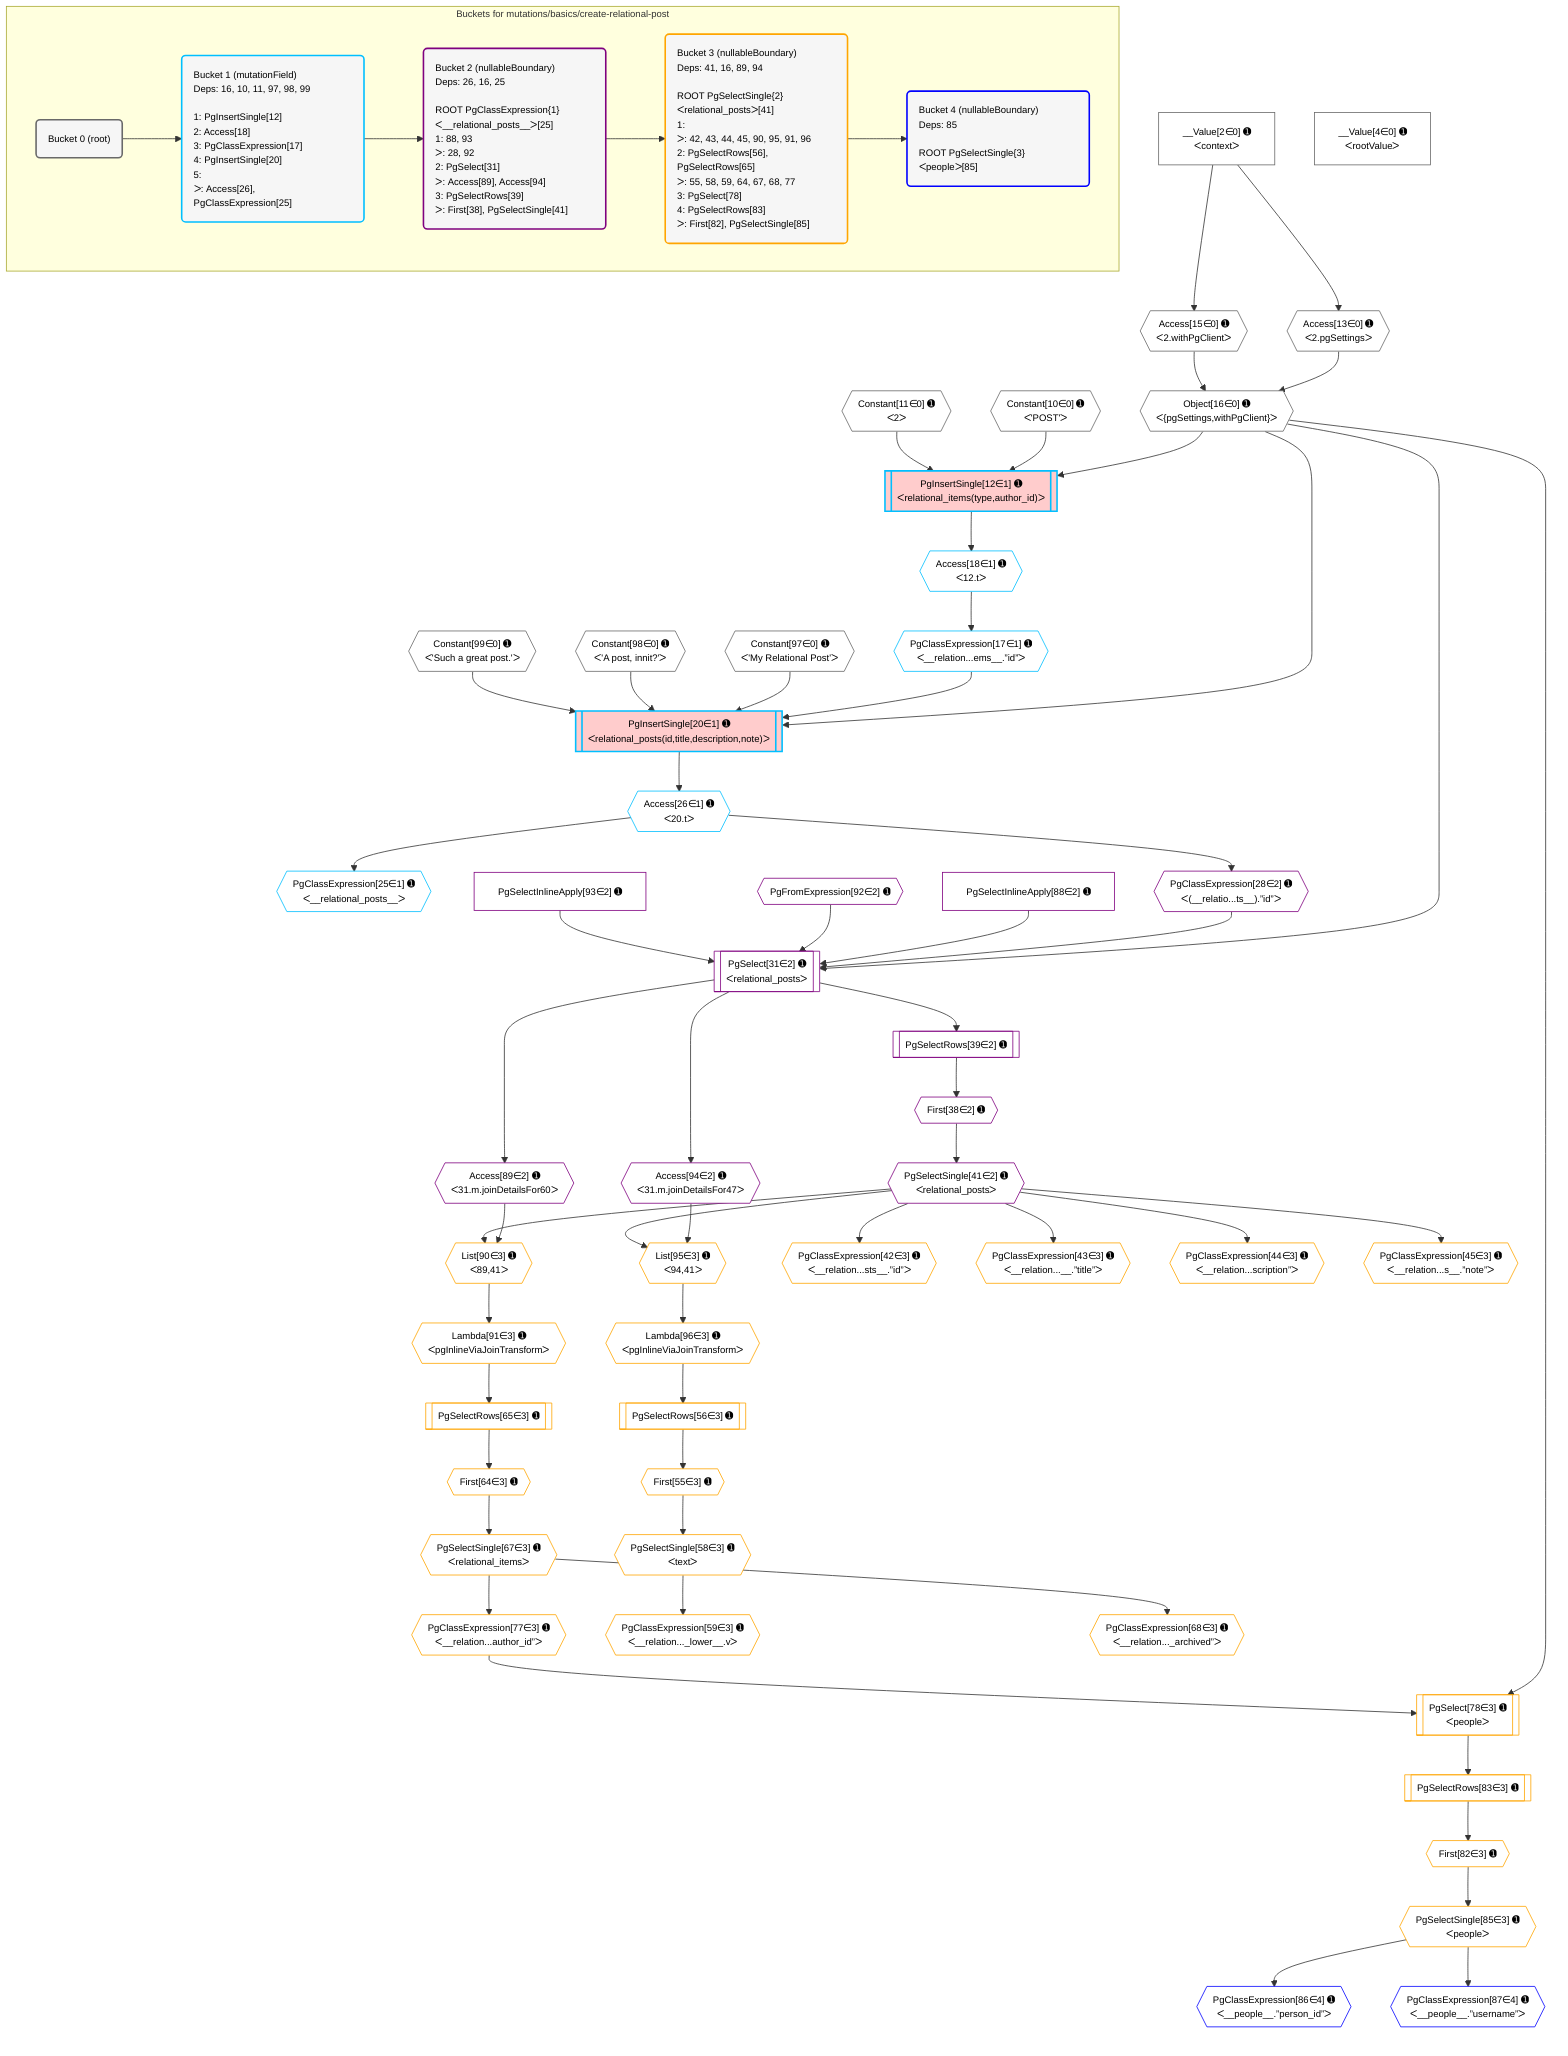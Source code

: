 %%{init: {'themeVariables': { 'fontSize': '12px'}}}%%
graph TD
    classDef path fill:#eee,stroke:#000,color:#000
    classDef plan fill:#fff,stroke-width:1px,color:#000
    classDef itemplan fill:#fff,stroke-width:2px,color:#000
    classDef unbatchedplan fill:#dff,stroke-width:1px,color:#000
    classDef sideeffectplan fill:#fcc,stroke-width:2px,color:#000
    classDef bucket fill:#f6f6f6,color:#000,stroke-width:2px,text-align:left

    subgraph "Buckets for mutations/basics/create-relational-post"
    Bucket0("Bucket 0 (root)"):::bucket
    Bucket1("Bucket 1 (mutationField)<br />Deps: 16, 10, 11, 97, 98, 99<br /><br />1: PgInsertSingle[12]<br />2: Access[18]<br />3: PgClassExpression[17]<br />4: PgInsertSingle[20]<br />5: <br />ᐳ: Access[26], PgClassExpression[25]"):::bucket
    Bucket2("Bucket 2 (nullableBoundary)<br />Deps: 26, 16, 25<br /><br />ROOT PgClassExpression{1}ᐸ__relational_posts__ᐳ[25]<br />1: 88, 93<br />ᐳ: 28, 92<br />2: PgSelect[31]<br />ᐳ: Access[89], Access[94]<br />3: PgSelectRows[39]<br />ᐳ: First[38], PgSelectSingle[41]"):::bucket
    Bucket3("Bucket 3 (nullableBoundary)<br />Deps: 41, 16, 89, 94<br /><br />ROOT PgSelectSingle{2}ᐸrelational_postsᐳ[41]<br />1: <br />ᐳ: 42, 43, 44, 45, 90, 95, 91, 96<br />2: PgSelectRows[56], PgSelectRows[65]<br />ᐳ: 55, 58, 59, 64, 67, 68, 77<br />3: PgSelect[78]<br />4: PgSelectRows[83]<br />ᐳ: First[82], PgSelectSingle[85]"):::bucket
    Bucket4("Bucket 4 (nullableBoundary)<br />Deps: 85<br /><br />ROOT PgSelectSingle{3}ᐸpeopleᐳ[85]"):::bucket
    end
    Bucket0 --> Bucket1
    Bucket1 --> Bucket2
    Bucket2 --> Bucket3
    Bucket3 --> Bucket4

    %% plan dependencies
    Object16{{"Object[16∈0] ➊<br />ᐸ{pgSettings,withPgClient}ᐳ"}}:::plan
    Access13{{"Access[13∈0] ➊<br />ᐸ2.pgSettingsᐳ"}}:::plan
    Access15{{"Access[15∈0] ➊<br />ᐸ2.withPgClientᐳ"}}:::plan
    Access13 & Access15 --> Object16
    __Value2["__Value[2∈0] ➊<br />ᐸcontextᐳ"]:::plan
    __Value2 --> Access13
    __Value2 --> Access15
    __Value4["__Value[4∈0] ➊<br />ᐸrootValueᐳ"]:::plan
    Constant10{{"Constant[10∈0] ➊<br />ᐸ'POST'ᐳ"}}:::plan
    Constant11{{"Constant[11∈0] ➊<br />ᐸ2ᐳ"}}:::plan
    Constant97{{"Constant[97∈0] ➊<br />ᐸ'My Relational Post'ᐳ"}}:::plan
    Constant98{{"Constant[98∈0] ➊<br />ᐸ'A post, innit?'ᐳ"}}:::plan
    Constant99{{"Constant[99∈0] ➊<br />ᐸ'Such a great post.'ᐳ"}}:::plan
    PgInsertSingle20[["PgInsertSingle[20∈1] ➊<br />ᐸrelational_posts(id,title,description,note)ᐳ"]]:::sideeffectplan
    PgClassExpression17{{"PgClassExpression[17∈1] ➊<br />ᐸ__relation...ems__.”id”ᐳ"}}:::plan
    Object16 & PgClassExpression17 & Constant97 & Constant98 & Constant99 --> PgInsertSingle20
    PgInsertSingle12[["PgInsertSingle[12∈1] ➊<br />ᐸrelational_items(type,author_id)ᐳ"]]:::sideeffectplan
    Object16 & Constant10 & Constant11 --> PgInsertSingle12
    Access18{{"Access[18∈1] ➊<br />ᐸ12.tᐳ"}}:::plan
    Access18 --> PgClassExpression17
    PgInsertSingle12 --> Access18
    PgClassExpression25{{"PgClassExpression[25∈1] ➊<br />ᐸ__relational_posts__ᐳ"}}:::plan
    Access26{{"Access[26∈1] ➊<br />ᐸ20.tᐳ"}}:::plan
    Access26 --> PgClassExpression25
    PgInsertSingle20 --> Access26
    PgSelect31[["PgSelect[31∈2] ➊<br />ᐸrelational_postsᐳ"]]:::plan
    PgClassExpression28{{"PgClassExpression[28∈2] ➊<br />ᐸ(__relatio...ts__).”id”ᐳ"}}:::plan
    PgSelectInlineApply88["PgSelectInlineApply[88∈2] ➊"]:::plan
    PgFromExpression92{{"PgFromExpression[92∈2] ➊"}}:::plan
    PgSelectInlineApply93["PgSelectInlineApply[93∈2] ➊"]:::plan
    Object16 & PgClassExpression28 & PgSelectInlineApply88 & PgFromExpression92 & PgSelectInlineApply93 --> PgSelect31
    Access26 --> PgClassExpression28
    First38{{"First[38∈2] ➊"}}:::plan
    PgSelectRows39[["PgSelectRows[39∈2] ➊"]]:::plan
    PgSelectRows39 --> First38
    PgSelect31 --> PgSelectRows39
    PgSelectSingle41{{"PgSelectSingle[41∈2] ➊<br />ᐸrelational_postsᐳ"}}:::plan
    First38 --> PgSelectSingle41
    Access89{{"Access[89∈2] ➊<br />ᐸ31.m.joinDetailsFor60ᐳ"}}:::plan
    PgSelect31 --> Access89
    Access94{{"Access[94∈2] ➊<br />ᐸ31.m.joinDetailsFor47ᐳ"}}:::plan
    PgSelect31 --> Access94
    PgSelect78[["PgSelect[78∈3] ➊<br />ᐸpeopleᐳ"]]:::plan
    PgClassExpression77{{"PgClassExpression[77∈3] ➊<br />ᐸ__relation...author_id”ᐳ"}}:::plan
    Object16 & PgClassExpression77 --> PgSelect78
    List90{{"List[90∈3] ➊<br />ᐸ89,41ᐳ"}}:::plan
    Access89 & PgSelectSingle41 --> List90
    List95{{"List[95∈3] ➊<br />ᐸ94,41ᐳ"}}:::plan
    Access94 & PgSelectSingle41 --> List95
    PgClassExpression42{{"PgClassExpression[42∈3] ➊<br />ᐸ__relation...sts__.”id”ᐳ"}}:::plan
    PgSelectSingle41 --> PgClassExpression42
    PgClassExpression43{{"PgClassExpression[43∈3] ➊<br />ᐸ__relation...__.”title”ᐳ"}}:::plan
    PgSelectSingle41 --> PgClassExpression43
    PgClassExpression44{{"PgClassExpression[44∈3] ➊<br />ᐸ__relation...scription”ᐳ"}}:::plan
    PgSelectSingle41 --> PgClassExpression44
    PgClassExpression45{{"PgClassExpression[45∈3] ➊<br />ᐸ__relation...s__.”note”ᐳ"}}:::plan
    PgSelectSingle41 --> PgClassExpression45
    First55{{"First[55∈3] ➊"}}:::plan
    PgSelectRows56[["PgSelectRows[56∈3] ➊"]]:::plan
    PgSelectRows56 --> First55
    Lambda96{{"Lambda[96∈3] ➊<br />ᐸpgInlineViaJoinTransformᐳ"}}:::plan
    Lambda96 --> PgSelectRows56
    PgSelectSingle58{{"PgSelectSingle[58∈3] ➊<br />ᐸtextᐳ"}}:::plan
    First55 --> PgSelectSingle58
    PgClassExpression59{{"PgClassExpression[59∈3] ➊<br />ᐸ__relation..._lower__.vᐳ"}}:::plan
    PgSelectSingle58 --> PgClassExpression59
    First64{{"First[64∈3] ➊"}}:::plan
    PgSelectRows65[["PgSelectRows[65∈3] ➊"]]:::plan
    PgSelectRows65 --> First64
    Lambda91{{"Lambda[91∈3] ➊<br />ᐸpgInlineViaJoinTransformᐳ"}}:::plan
    Lambda91 --> PgSelectRows65
    PgSelectSingle67{{"PgSelectSingle[67∈3] ➊<br />ᐸrelational_itemsᐳ"}}:::plan
    First64 --> PgSelectSingle67
    PgClassExpression68{{"PgClassExpression[68∈3] ➊<br />ᐸ__relation..._archived”ᐳ"}}:::plan
    PgSelectSingle67 --> PgClassExpression68
    PgSelectSingle67 --> PgClassExpression77
    First82{{"First[82∈3] ➊"}}:::plan
    PgSelectRows83[["PgSelectRows[83∈3] ➊"]]:::plan
    PgSelectRows83 --> First82
    PgSelect78 --> PgSelectRows83
    PgSelectSingle85{{"PgSelectSingle[85∈3] ➊<br />ᐸpeopleᐳ"}}:::plan
    First82 --> PgSelectSingle85
    List90 --> Lambda91
    List95 --> Lambda96
    PgClassExpression86{{"PgClassExpression[86∈4] ➊<br />ᐸ__people__.”person_id”ᐳ"}}:::plan
    PgSelectSingle85 --> PgClassExpression86
    PgClassExpression87{{"PgClassExpression[87∈4] ➊<br />ᐸ__people__.”username”ᐳ"}}:::plan
    PgSelectSingle85 --> PgClassExpression87

    %% define steps
    classDef bucket0 stroke:#696969
    class Bucket0,__Value2,__Value4,Constant10,Constant11,Access13,Access15,Object16,Constant97,Constant98,Constant99 bucket0
    classDef bucket1 stroke:#00bfff
    class Bucket1,PgInsertSingle12,PgClassExpression17,Access18,PgInsertSingle20,PgClassExpression25,Access26 bucket1
    classDef bucket2 stroke:#7f007f
    class Bucket2,PgClassExpression28,PgSelect31,First38,PgSelectRows39,PgSelectSingle41,PgSelectInlineApply88,Access89,PgFromExpression92,PgSelectInlineApply93,Access94 bucket2
    classDef bucket3 stroke:#ffa500
    class Bucket3,PgClassExpression42,PgClassExpression43,PgClassExpression44,PgClassExpression45,First55,PgSelectRows56,PgSelectSingle58,PgClassExpression59,First64,PgSelectRows65,PgSelectSingle67,PgClassExpression68,PgClassExpression77,PgSelect78,First82,PgSelectRows83,PgSelectSingle85,List90,Lambda91,List95,Lambda96 bucket3
    classDef bucket4 stroke:#0000ff
    class Bucket4,PgClassExpression86,PgClassExpression87 bucket4